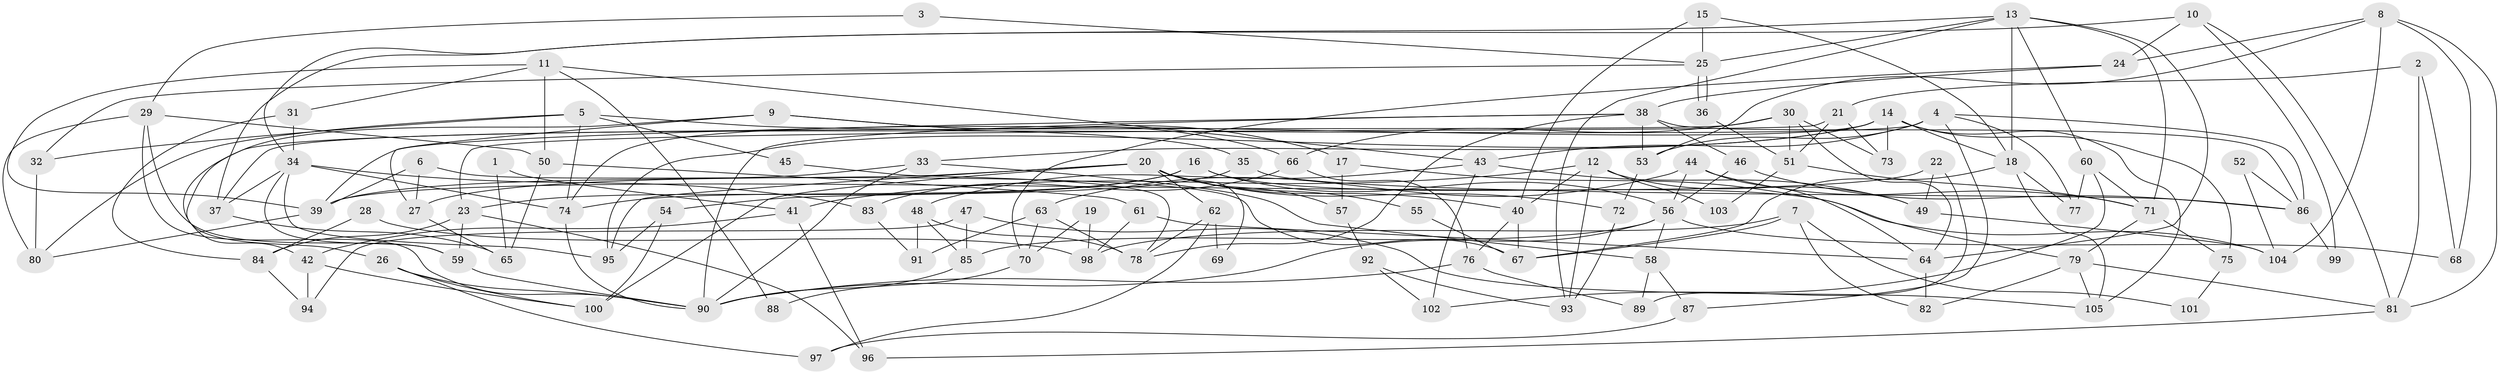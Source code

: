 // Generated by graph-tools (version 1.1) at 2025/36/03/09/25 02:36:05]
// undirected, 105 vertices, 210 edges
graph export_dot {
graph [start="1"]
  node [color=gray90,style=filled];
  1;
  2;
  3;
  4;
  5;
  6;
  7;
  8;
  9;
  10;
  11;
  12;
  13;
  14;
  15;
  16;
  17;
  18;
  19;
  20;
  21;
  22;
  23;
  24;
  25;
  26;
  27;
  28;
  29;
  30;
  31;
  32;
  33;
  34;
  35;
  36;
  37;
  38;
  39;
  40;
  41;
  42;
  43;
  44;
  45;
  46;
  47;
  48;
  49;
  50;
  51;
  52;
  53;
  54;
  55;
  56;
  57;
  58;
  59;
  60;
  61;
  62;
  63;
  64;
  65;
  66;
  67;
  68;
  69;
  70;
  71;
  72;
  73;
  74;
  75;
  76;
  77;
  78;
  79;
  80;
  81;
  82;
  83;
  84;
  85;
  86;
  87;
  88;
  89;
  90;
  91;
  92;
  93;
  94;
  95;
  96;
  97;
  98;
  99;
  100;
  101;
  102;
  103;
  104;
  105;
  1 -- 65;
  1 -- 41;
  2 -- 81;
  2 -- 21;
  2 -- 68;
  3 -- 25;
  3 -- 29;
  4 -- 37;
  4 -- 43;
  4 -- 53;
  4 -- 77;
  4 -- 86;
  4 -- 87;
  5 -- 74;
  5 -- 80;
  5 -- 32;
  5 -- 35;
  5 -- 45;
  6 -- 27;
  6 -- 67;
  6 -- 39;
  7 -- 67;
  7 -- 82;
  7 -- 98;
  7 -- 101;
  8 -- 68;
  8 -- 53;
  8 -- 24;
  8 -- 81;
  8 -- 104;
  9 -- 17;
  9 -- 66;
  9 -- 26;
  9 -- 27;
  10 -- 24;
  10 -- 81;
  10 -- 37;
  10 -- 99;
  11 -- 50;
  11 -- 39;
  11 -- 31;
  11 -- 43;
  11 -- 88;
  12 -- 93;
  12 -- 40;
  12 -- 41;
  12 -- 49;
  12 -- 103;
  13 -- 25;
  13 -- 18;
  13 -- 34;
  13 -- 60;
  13 -- 64;
  13 -- 71;
  13 -- 93;
  14 -- 33;
  14 -- 74;
  14 -- 18;
  14 -- 73;
  14 -- 75;
  14 -- 95;
  14 -- 105;
  15 -- 25;
  15 -- 40;
  15 -- 18;
  16 -- 23;
  16 -- 74;
  16 -- 56;
  16 -- 104;
  17 -- 57;
  17 -- 79;
  18 -- 67;
  18 -- 77;
  18 -- 105;
  19 -- 70;
  19 -- 98;
  20 -- 62;
  20 -- 95;
  20 -- 27;
  20 -- 40;
  20 -- 55;
  20 -- 57;
  20 -- 69;
  20 -- 72;
  20 -- 100;
  21 -- 73;
  21 -- 51;
  21 -- 23;
  22 -- 49;
  22 -- 39;
  22 -- 89;
  23 -- 59;
  23 -- 84;
  23 -- 96;
  24 -- 38;
  24 -- 70;
  25 -- 36;
  25 -- 36;
  25 -- 32;
  26 -- 100;
  26 -- 90;
  26 -- 97;
  27 -- 65;
  28 -- 98;
  28 -- 84;
  29 -- 90;
  29 -- 59;
  29 -- 50;
  29 -- 80;
  30 -- 42;
  30 -- 64;
  30 -- 51;
  30 -- 66;
  30 -- 73;
  31 -- 84;
  31 -- 34;
  32 -- 80;
  33 -- 90;
  33 -- 39;
  33 -- 58;
  34 -- 37;
  34 -- 59;
  34 -- 74;
  34 -- 83;
  34 -- 95;
  35 -- 86;
  35 -- 54;
  36 -- 51;
  37 -- 65;
  38 -- 90;
  38 -- 86;
  38 -- 39;
  38 -- 46;
  38 -- 53;
  38 -- 78;
  39 -- 80;
  40 -- 76;
  40 -- 67;
  41 -- 96;
  41 -- 42;
  42 -- 100;
  42 -- 94;
  43 -- 49;
  43 -- 48;
  43 -- 102;
  44 -- 56;
  44 -- 71;
  44 -- 63;
  44 -- 64;
  45 -- 78;
  46 -- 56;
  46 -- 86;
  47 -- 85;
  47 -- 105;
  47 -- 94;
  48 -- 85;
  48 -- 78;
  48 -- 91;
  49 -- 104;
  50 -- 65;
  50 -- 61;
  51 -- 71;
  51 -- 103;
  52 -- 104;
  52 -- 86;
  53 -- 72;
  54 -- 95;
  54 -- 100;
  55 -- 67;
  56 -- 58;
  56 -- 68;
  56 -- 85;
  56 -- 90;
  57 -- 92;
  58 -- 89;
  58 -- 87;
  59 -- 90;
  60 -- 77;
  60 -- 71;
  60 -- 102;
  61 -- 64;
  61 -- 98;
  62 -- 78;
  62 -- 97;
  62 -- 69;
  63 -- 78;
  63 -- 70;
  63 -- 91;
  64 -- 82;
  66 -- 83;
  66 -- 76;
  70 -- 88;
  71 -- 75;
  71 -- 79;
  72 -- 93;
  74 -- 90;
  75 -- 101;
  76 -- 90;
  76 -- 89;
  79 -- 105;
  79 -- 81;
  79 -- 82;
  81 -- 96;
  83 -- 91;
  84 -- 94;
  85 -- 90;
  86 -- 99;
  87 -- 97;
  92 -- 102;
  92 -- 93;
}
